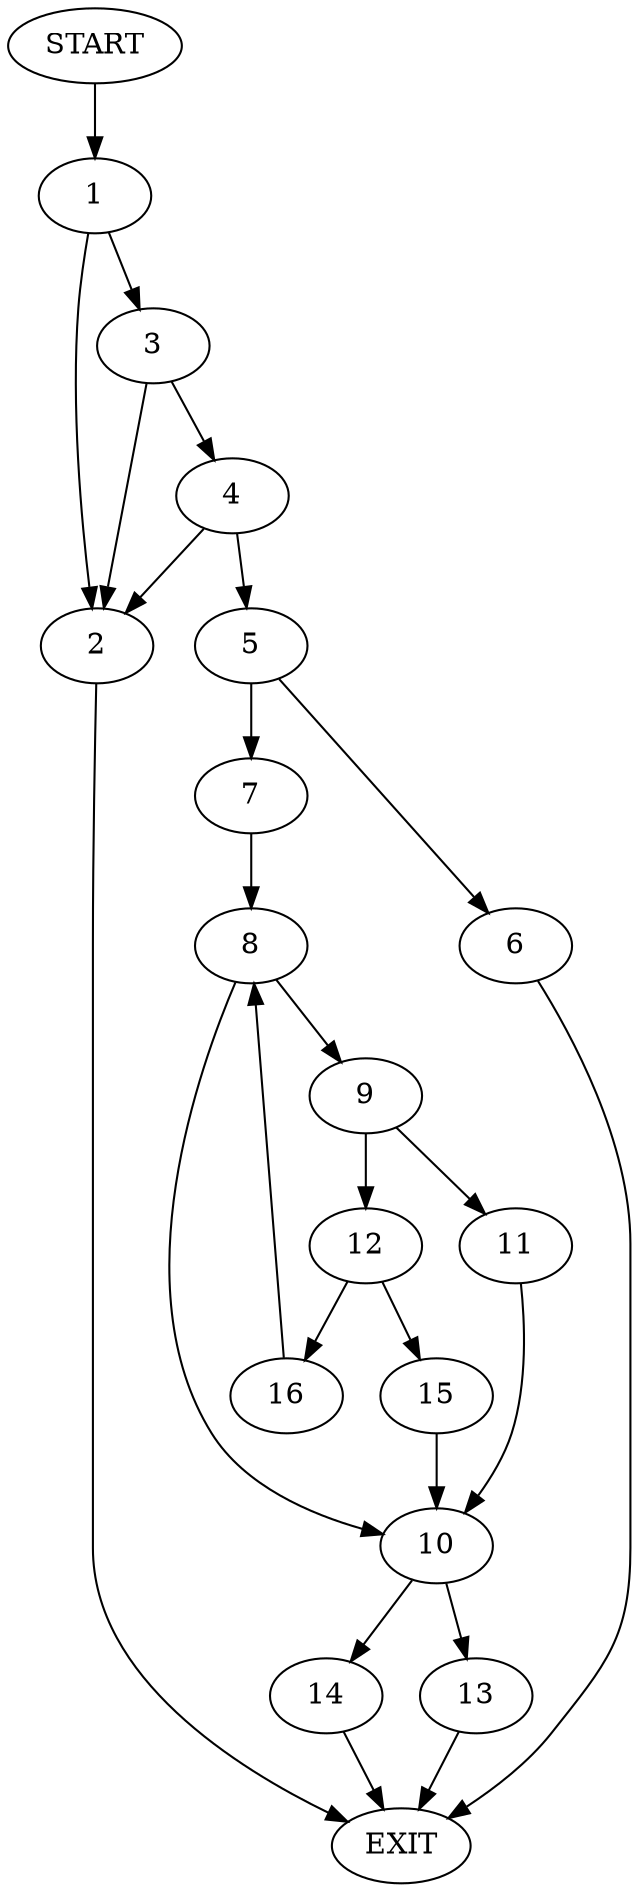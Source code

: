 digraph {
0 [label="START"]
17 [label="EXIT"]
0 -> 1
1 -> 2
1 -> 3
3 -> 2
3 -> 4
2 -> 17
4 -> 2
4 -> 5
5 -> 6
5 -> 7
6 -> 17
7 -> 8
8 -> 9
8 -> 10
9 -> 11
9 -> 12
10 -> 13
10 -> 14
11 -> 10
12 -> 15
12 -> 16
15 -> 10
16 -> 8
14 -> 17
13 -> 17
}
